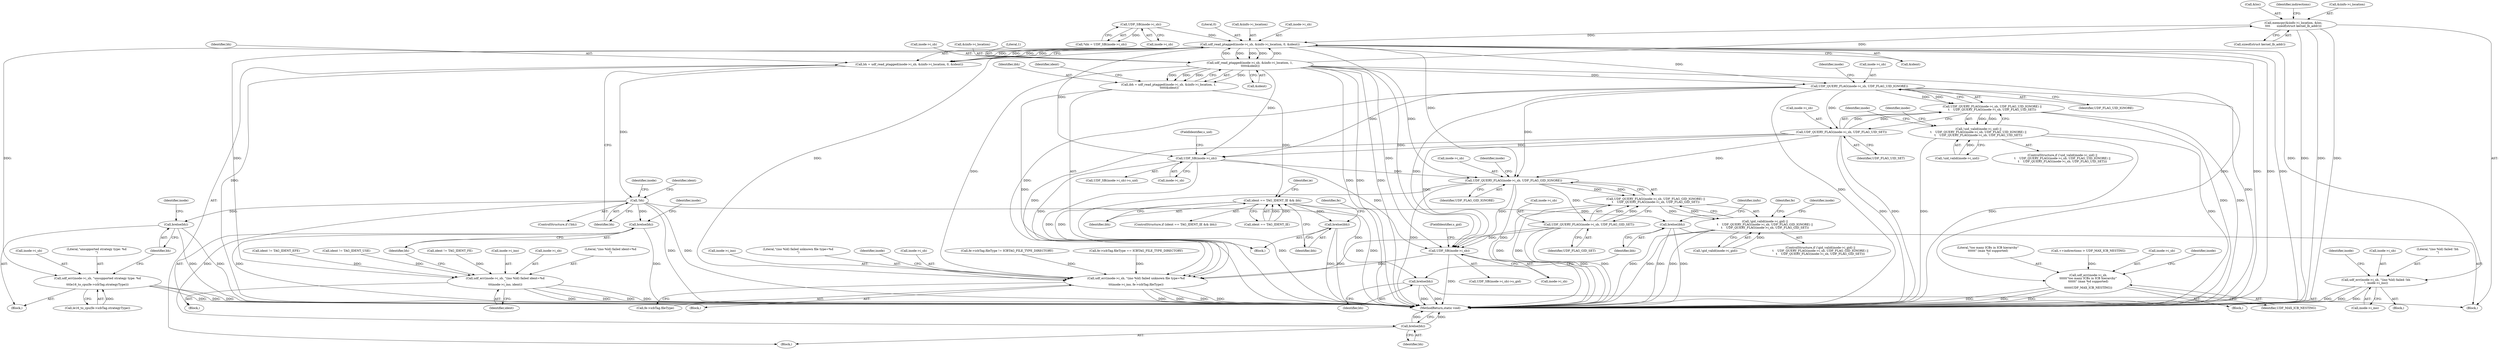 digraph "0_linux_c03aa9f6e1f938618e6db2e23afef0574efeeb65@API" {
"1000259" [label="(Call,memcpy(&iinfo->i_location, &loc,\n\t\t\t\t       sizeof(struct kernel_lb_addr)))"];
"1000213" [label="(Call,udf_read_ptagged(inode->i_sb, &iinfo->i_location, 1,\n \t\t\t\t\t&ident))"];
"1000133" [label="(Call,udf_read_ptagged(inode->i_sb, &iinfo->i_location, 0, &ident))"];
"1000121" [label="(Call,UDF_SB(inode->i_sb))"];
"1000259" [label="(Call,memcpy(&iinfo->i_location, &loc,\n\t\t\t\t       sizeof(struct kernel_lb_addr)))"];
"1000131" [label="(Call,bh = udf_read_ptagged(inode->i_sb, &iinfo->i_location, 0, &ident))"];
"1000145" [label="(Call,!bh)"];
"1000181" [label="(Call,brelse(bh))"];
"1000255" [label="(Call,brelse(bh))"];
"1000308" [label="(Call,brelse(bh))"];
"1001143" [label="(Call,brelse(bh))"];
"1000148" [label="(Call,udf_err(inode->i_sb, \"(ino %ld) failed !bh\n\", inode->i_ino))"];
"1000172" [label="(Call,udf_err(inode->i_sb, \"(ino %ld) failed ident=%d\n\",\n\t\t\tinode->i_ino, ident))"];
"1000211" [label="(Call,ibh = udf_read_ptagged(inode->i_sb, &iinfo->i_location, 1,\n \t\t\t\t\t&ident))"];
"1000225" [label="(Call,ident == TAG_IDENT_IE && ibh)"];
"1000257" [label="(Call,brelse(ibh))"];
"1000284" [label="(Call,brelse(ibh))"];
"1000274" [label="(Call,udf_err(inode->i_sb,\n\t\t\t\t\t\t\"too many ICBs in ICB hierarchy\"\n\t\t\t\t\t\t\" (max %d supported)\n\",\n\t\t\t\t\t\tUDF_MAX_ICB_NESTING))"];
"1000574" [label="(Call,UDF_QUERY_FLAG(inode->i_sb, UDF_FLAG_UID_IGNORE))"];
"1000573" [label="(Call,UDF_QUERY_FLAG(inode->i_sb, UDF_FLAG_UID_IGNORE) ||\n\t    UDF_QUERY_FLAG(inode->i_sb, UDF_FLAG_UID_SET))"];
"1000567" [label="(Call,!uid_valid(inode->i_uid) ||\n\t    UDF_QUERY_FLAG(inode->i_sb, UDF_FLAG_UID_IGNORE) ||\n\t    UDF_QUERY_FLAG(inode->i_sb, UDF_FLAG_UID_SET))"];
"1000579" [label="(Call,UDF_QUERY_FLAG(inode->i_sb, UDF_FLAG_UID_SET))"];
"1000589" [label="(Call,UDF_SB(inode->i_sb))"];
"1000608" [label="(Call,UDF_QUERY_FLAG(inode->i_sb, UDF_FLAG_GID_IGNORE))"];
"1000607" [label="(Call,UDF_QUERY_FLAG(inode->i_sb, UDF_FLAG_GID_IGNORE) ||\n\t    UDF_QUERY_FLAG(inode->i_sb, UDF_FLAG_GID_SET))"];
"1000601" [label="(Call,!gid_valid(inode->i_gid) ||\n\t    UDF_QUERY_FLAG(inode->i_sb, UDF_FLAG_GID_IGNORE) ||\n\t    UDF_QUERY_FLAG(inode->i_sb, UDF_FLAG_GID_SET))"];
"1000613" [label="(Call,UDF_QUERY_FLAG(inode->i_sb, UDF_FLAG_GID_SET))"];
"1000623" [label="(Call,UDF_SB(inode->i_sb))"];
"1001087" [label="(Call,udf_err(inode->i_sb, \"(ino %ld) failed unknown file type=%d\n\",\n\t\t\tinode->i_ino, fe->icbTag.fileType))"];
"1000297" [label="(Call,udf_err(inode->i_sb, \"unsupported strategy type: %d\n\",\n\t\t\tle16_to_cpu(fe->icbTag.strategyType)))"];
"1000586" [label="(Identifier,inode)"];
"1000264" [label="(Call,&loc)"];
"1000211" [label="(Call,ibh = udf_read_ptagged(inode->i_sb, &iinfo->i_location, 1,\n \t\t\t\t\t&ident))"];
"1000119" [label="(Call,*sbi = UDF_SB(inode->i_sb))"];
"1000581" [label="(Identifier,inode)"];
"1000609" [label="(Call,inode->i_sb)"];
"1001088" [label="(Call,inode->i_sb)"];
"1000298" [label="(Call,inode->i_sb)"];
"1000608" [label="(Call,UDF_QUERY_FLAG(inode->i_sb, UDF_FLAG_GID_IGNORE))"];
"1000105" [label="(Block,)"];
"1000615" [label="(Identifier,inode)"];
"1000630" [label="(Call,fe->icbTag.fileType != ICBTAG_FILE_TYPE_DIRECTORY)"];
"1000132" [label="(Identifier,bh)"];
"1000224" [label="(ControlStructure,if (ident == TAG_IDENT_IE && ibh))"];
"1000578" [label="(Identifier,UDF_FLAG_UID_IGNORE)"];
"1000134" [label="(Call,inode->i_sb)"];
"1000309" [label="(Identifier,bh)"];
"1000296" [label="(Block,)"];
"1000588" [label="(Call,UDF_SB(inode->i_sb)->s_uid)"];
"1000627" [label="(FieldIdentifier,s_gid)"];
"1000302" [label="(Call,le16_to_cpu(fe->icbTag.strategyType))"];
"1000284" [label="(Call,brelse(ibh))"];
"1000607" [label="(Call,UDF_QUERY_FLAG(inode->i_sb, UDF_FLAG_GID_IGNORE) ||\n\t    UDF_QUERY_FLAG(inode->i_sb, UDF_FLAG_GID_SET))"];
"1000209" [label="(Block,)"];
"1000575" [label="(Call,inode->i_sb)"];
"1000612" [label="(Identifier,UDF_FLAG_GID_IGNORE)"];
"1000177" [label="(Call,inode->i_ino)"];
"1000225" [label="(Call,ident == TAG_IDENT_IE && ibh)"];
"1000285" [label="(Identifier,ibh)"];
"1000652" [label="(Call,fe->icbTag.fileType == ICBTAG_FILE_TYPE_DIRECTORY)"];
"1000257" [label="(Call,brelse(ibh))"];
"1001087" [label="(Call,udf_err(inode->i_sb, \"(ino %ld) failed unknown file type=%d\n\",\n\t\t\tinode->i_ino, fe->icbTag.fileType))"];
"1000590" [label="(Call,inode->i_sb)"];
"1000148" [label="(Call,udf_err(inode->i_sb, \"(ino %ld) failed !bh\n\", inode->i_ino))"];
"1000614" [label="(Call,inode->i_sb)"];
"1000567" [label="(Call,!uid_valid(inode->i_uid) ||\n\t    UDF_QUERY_FLAG(inode->i_sb, UDF_FLAG_UID_IGNORE) ||\n\t    UDF_QUERY_FLAG(inode->i_sb, UDF_FLAG_UID_SET))"];
"1000601" [label="(Call,!gid_valid(inode->i_gid) ||\n\t    UDF_QUERY_FLAG(inode->i_sb, UDF_FLAG_GID_IGNORE) ||\n\t    UDF_QUERY_FLAG(inode->i_sb, UDF_FLAG_GID_SET))"];
"1000623" [label="(Call,UDF_SB(inode->i_sb))"];
"1000633" [label="(Identifier,fe)"];
"1000142" [label="(Call,&ident)"];
"1000269" [label="(Call,++indirections > UDF_MAX_ICB_NESTING)"];
"1000297" [label="(Call,udf_err(inode->i_sb, \"unsupported strategy type: %d\n\",\n\t\t\tle16_to_cpu(fe->icbTag.strategyType)))"];
"1000149" [label="(Call,inode->i_sb)"];
"1001092" [label="(Call,inode->i_ino)"];
"1000311" [label="(Identifier,inode)"];
"1000317" [label="(Identifier,fe)"];
"1000212" [label="(Identifier,ibh)"];
"1000172" [label="(Call,udf_err(inode->i_sb, \"(ino %ld) failed ident=%d\n\",\n\t\t\tinode->i_ino, ident))"];
"1000589" [label="(Call,UDF_SB(inode->i_sb))"];
"1000568" [label="(Call,!uid_valid(inode->i_uid))"];
"1000173" [label="(Call,inode->i_sb)"];
"1000226" [label="(Call,ident == TAG_IDENT_IE)"];
"1000176" [label="(Literal,\"(ino %ld) failed ident=%d\n\")"];
"1000301" [label="(Literal,\"unsupported strategy type: %d\n\")"];
"1000133" [label="(Call,udf_read_ptagged(inode->i_sb, &iinfo->i_location, 0, &ident))"];
"1000184" [label="(Identifier,inode)"];
"1000275" [label="(Call,inode->i_sb)"];
"1000259" [label="(Call,memcpy(&iinfo->i_location, &loc,\n\t\t\t\t       sizeof(struct kernel_lb_addr)))"];
"1000121" [label="(Call,UDF_SB(inode->i_sb))"];
"1001095" [label="(Call,fe->icbTag.fileType)"];
"1001091" [label="(Literal,\"(ino %ld) failed unknown file type=%d\n\")"];
"1000214" [label="(Call,inode->i_sb)"];
"1000217" [label="(Call,&iinfo->i_location)"];
"1000255" [label="(Call,brelse(bh))"];
"1000274" [label="(Call,udf_err(inode->i_sb,\n\t\t\t\t\t\t\"too many ICBs in ICB hierarchy\"\n\t\t\t\t\t\t\" (max %d supported)\n\",\n\t\t\t\t\t\tUDF_MAX_ICB_NESTING))"];
"1000271" [label="(Identifier,indirections)"];
"1001101" [label="(Identifier,inode)"];
"1001143" [label="(Call,brelse(bh))"];
"1000254" [label="(Block,)"];
"1000165" [label="(Call,ident != TAG_IDENT_EFE)"];
"1000580" [label="(Call,inode->i_sb)"];
"1000162" [label="(Identifier,ident)"];
"1000266" [label="(Call,sizeof(struct kernel_lb_addr))"];
"1000273" [label="(Block,)"];
"1000281" [label="(Identifier,inode)"];
"1000171" [label="(Block,)"];
"1000122" [label="(Call,inode->i_sb)"];
"1000144" [label="(ControlStructure,if (!bh))"];
"1000260" [label="(Call,&iinfo->i_location)"];
"1000147" [label="(Block,)"];
"1000141" [label="(Literal,0)"];
"1000595" [label="(Identifier,inode)"];
"1000617" [label="(Identifier,UDF_FLAG_GID_SET)"];
"1000150" [label="(Identifier,inode)"];
"1000308" [label="(Call,brelse(bh))"];
"1000168" [label="(Call,ident != TAG_IDENT_USE)"];
"1000222" [label="(Call,&ident)"];
"1000227" [label="(Identifier,ident)"];
"1000152" [label="(Literal,\"(ino %ld) failed !bh\n\")"];
"1000137" [label="(Call,&iinfo->i_location)"];
"1000153" [label="(Call,inode->i_ino)"];
"1000221" [label="(Literal,1)"];
"1000622" [label="(Call,UDF_SB(inode->i_sb)->s_gid)"];
"1000145" [label="(Call,!bh)"];
"1000624" [label="(Call,inode->i_sb)"];
"1000573" [label="(Call,UDF_QUERY_FLAG(inode->i_sb, UDF_FLAG_UID_IGNORE) ||\n\t    UDF_QUERY_FLAG(inode->i_sb, UDF_FLAG_UID_SET))"];
"1000213" [label="(Call,udf_read_ptagged(inode->i_sb, &iinfo->i_location, 1,\n \t\t\t\t\t&ident))"];
"1001145" [label="(MethodReturn,static void)"];
"1000161" [label="(Call,ident != TAG_IDENT_FE)"];
"1000613" [label="(Call,UDF_QUERY_FLAG(inode->i_sb, UDF_FLAG_GID_SET))"];
"1000258" [label="(Identifier,ibh)"];
"1000262" [label="(Identifier,iinfo)"];
"1000157" [label="(Identifier,inode)"];
"1000180" [label="(Identifier,ident)"];
"1000256" [label="(Identifier,bh)"];
"1001144" [label="(Identifier,bh)"];
"1000566" [label="(ControlStructure,if (!uid_valid(inode->i_uid) ||\n\t    UDF_QUERY_FLAG(inode->i_sb, UDF_FLAG_UID_IGNORE) ||\n\t    UDF_QUERY_FLAG(inode->i_sb, UDF_FLAG_UID_SET)))"];
"1000583" [label="(Identifier,UDF_FLAG_UID_SET)"];
"1000620" [label="(Identifier,inode)"];
"1000602" [label="(Call,!gid_valid(inode->i_gid))"];
"1000593" [label="(FieldIdentifier,s_uid)"];
"1000574" [label="(Call,UDF_QUERY_FLAG(inode->i_sb, UDF_FLAG_UID_IGNORE))"];
"1000181" [label="(Call,brelse(bh))"];
"1000579" [label="(Call,UDF_QUERY_FLAG(inode->i_sb, UDF_FLAG_UID_SET))"];
"1000278" [label="(Literal,\"too many ICBs in ICB hierarchy\"\n\t\t\t\t\t\t\" (max %d supported)\n\")"];
"1000131" [label="(Call,bh = udf_read_ptagged(inode->i_sb, &iinfo->i_location, 0, &ident))"];
"1000950" [label="(Block,)"];
"1000182" [label="(Identifier,bh)"];
"1000234" [label="(Identifier,ie)"];
"1000146" [label="(Identifier,bh)"];
"1000279" [label="(Identifier,UDF_MAX_ICB_NESTING)"];
"1000600" [label="(ControlStructure,if (!gid_valid(inode->i_gid) ||\n\t    UDF_QUERY_FLAG(inode->i_sb, UDF_FLAG_GID_IGNORE) ||\n\t    UDF_QUERY_FLAG(inode->i_sb, UDF_FLAG_GID_SET)))"];
"1000229" [label="(Identifier,ibh)"];
"1000259" -> "1000254"  [label="AST: "];
"1000259" -> "1000266"  [label="CFG: "];
"1000260" -> "1000259"  [label="AST: "];
"1000264" -> "1000259"  [label="AST: "];
"1000266" -> "1000259"  [label="AST: "];
"1000271" -> "1000259"  [label="CFG: "];
"1000259" -> "1001145"  [label="DDG: "];
"1000259" -> "1001145"  [label="DDG: "];
"1000259" -> "1001145"  [label="DDG: "];
"1000259" -> "1000133"  [label="DDG: "];
"1000213" -> "1000259"  [label="DDG: "];
"1000213" -> "1000211"  [label="AST: "];
"1000213" -> "1000222"  [label="CFG: "];
"1000214" -> "1000213"  [label="AST: "];
"1000217" -> "1000213"  [label="AST: "];
"1000221" -> "1000213"  [label="AST: "];
"1000222" -> "1000213"  [label="AST: "];
"1000211" -> "1000213"  [label="CFG: "];
"1000213" -> "1001145"  [label="DDG: "];
"1000213" -> "1001145"  [label="DDG: "];
"1000213" -> "1001145"  [label="DDG: "];
"1000213" -> "1000133"  [label="DDG: "];
"1000213" -> "1000133"  [label="DDG: "];
"1000213" -> "1000211"  [label="DDG: "];
"1000213" -> "1000211"  [label="DDG: "];
"1000213" -> "1000211"  [label="DDG: "];
"1000213" -> "1000211"  [label="DDG: "];
"1000133" -> "1000213"  [label="DDG: "];
"1000133" -> "1000213"  [label="DDG: "];
"1000133" -> "1000213"  [label="DDG: "];
"1000213" -> "1000274"  [label="DDG: "];
"1000213" -> "1000574"  [label="DDG: "];
"1000213" -> "1000589"  [label="DDG: "];
"1000213" -> "1000608"  [label="DDG: "];
"1000213" -> "1000623"  [label="DDG: "];
"1000213" -> "1001087"  [label="DDG: "];
"1000133" -> "1000131"  [label="AST: "];
"1000133" -> "1000142"  [label="CFG: "];
"1000134" -> "1000133"  [label="AST: "];
"1000137" -> "1000133"  [label="AST: "];
"1000141" -> "1000133"  [label="AST: "];
"1000142" -> "1000133"  [label="AST: "];
"1000131" -> "1000133"  [label="CFG: "];
"1000133" -> "1001145"  [label="DDG: "];
"1000133" -> "1001145"  [label="DDG: "];
"1000133" -> "1001145"  [label="DDG: "];
"1000133" -> "1000131"  [label="DDG: "];
"1000133" -> "1000131"  [label="DDG: "];
"1000133" -> "1000131"  [label="DDG: "];
"1000133" -> "1000131"  [label="DDG: "];
"1000121" -> "1000133"  [label="DDG: "];
"1000133" -> "1000148"  [label="DDG: "];
"1000133" -> "1000172"  [label="DDG: "];
"1000133" -> "1000297"  [label="DDG: "];
"1000133" -> "1000574"  [label="DDG: "];
"1000133" -> "1000589"  [label="DDG: "];
"1000133" -> "1000608"  [label="DDG: "];
"1000133" -> "1000623"  [label="DDG: "];
"1000133" -> "1001087"  [label="DDG: "];
"1000121" -> "1000119"  [label="AST: "];
"1000121" -> "1000122"  [label="CFG: "];
"1000122" -> "1000121"  [label="AST: "];
"1000119" -> "1000121"  [label="CFG: "];
"1000121" -> "1000119"  [label="DDG: "];
"1000131" -> "1000105"  [label="AST: "];
"1000132" -> "1000131"  [label="AST: "];
"1000146" -> "1000131"  [label="CFG: "];
"1000131" -> "1001145"  [label="DDG: "];
"1000131" -> "1000145"  [label="DDG: "];
"1000145" -> "1000144"  [label="AST: "];
"1000145" -> "1000146"  [label="CFG: "];
"1000146" -> "1000145"  [label="AST: "];
"1000150" -> "1000145"  [label="CFG: "];
"1000162" -> "1000145"  [label="CFG: "];
"1000145" -> "1001145"  [label="DDG: "];
"1000145" -> "1001145"  [label="DDG: "];
"1000145" -> "1000181"  [label="DDG: "];
"1000145" -> "1000255"  [label="DDG: "];
"1000145" -> "1000308"  [label="DDG: "];
"1000145" -> "1001143"  [label="DDG: "];
"1000181" -> "1000171"  [label="AST: "];
"1000181" -> "1000182"  [label="CFG: "];
"1000182" -> "1000181"  [label="AST: "];
"1000184" -> "1000181"  [label="CFG: "];
"1000181" -> "1001145"  [label="DDG: "];
"1000181" -> "1001145"  [label="DDG: "];
"1000255" -> "1000254"  [label="AST: "];
"1000255" -> "1000256"  [label="CFG: "];
"1000256" -> "1000255"  [label="AST: "];
"1000258" -> "1000255"  [label="CFG: "];
"1000255" -> "1001145"  [label="DDG: "];
"1000255" -> "1001145"  [label="DDG: "];
"1000308" -> "1000296"  [label="AST: "];
"1000308" -> "1000309"  [label="CFG: "];
"1000309" -> "1000308"  [label="AST: "];
"1000311" -> "1000308"  [label="CFG: "];
"1000308" -> "1001145"  [label="DDG: "];
"1000308" -> "1001145"  [label="DDG: "];
"1001143" -> "1000105"  [label="AST: "];
"1001143" -> "1001144"  [label="CFG: "];
"1001144" -> "1001143"  [label="AST: "];
"1001145" -> "1001143"  [label="CFG: "];
"1001143" -> "1001145"  [label="DDG: "];
"1001143" -> "1001145"  [label="DDG: "];
"1000148" -> "1000147"  [label="AST: "];
"1000148" -> "1000153"  [label="CFG: "];
"1000149" -> "1000148"  [label="AST: "];
"1000152" -> "1000148"  [label="AST: "];
"1000153" -> "1000148"  [label="AST: "];
"1000157" -> "1000148"  [label="CFG: "];
"1000148" -> "1001145"  [label="DDG: "];
"1000148" -> "1001145"  [label="DDG: "];
"1000148" -> "1001145"  [label="DDG: "];
"1000172" -> "1000171"  [label="AST: "];
"1000172" -> "1000180"  [label="CFG: "];
"1000173" -> "1000172"  [label="AST: "];
"1000176" -> "1000172"  [label="AST: "];
"1000177" -> "1000172"  [label="AST: "];
"1000180" -> "1000172"  [label="AST: "];
"1000182" -> "1000172"  [label="CFG: "];
"1000172" -> "1001145"  [label="DDG: "];
"1000172" -> "1001145"  [label="DDG: "];
"1000172" -> "1001145"  [label="DDG: "];
"1000172" -> "1001145"  [label="DDG: "];
"1000168" -> "1000172"  [label="DDG: "];
"1000165" -> "1000172"  [label="DDG: "];
"1000161" -> "1000172"  [label="DDG: "];
"1000211" -> "1000209"  [label="AST: "];
"1000212" -> "1000211"  [label="AST: "];
"1000227" -> "1000211"  [label="CFG: "];
"1000211" -> "1001145"  [label="DDG: "];
"1000211" -> "1000225"  [label="DDG: "];
"1000225" -> "1000224"  [label="AST: "];
"1000225" -> "1000226"  [label="CFG: "];
"1000225" -> "1000229"  [label="CFG: "];
"1000226" -> "1000225"  [label="AST: "];
"1000229" -> "1000225"  [label="AST: "];
"1000234" -> "1000225"  [label="CFG: "];
"1000285" -> "1000225"  [label="CFG: "];
"1000225" -> "1001145"  [label="DDG: "];
"1000225" -> "1001145"  [label="DDG: "];
"1000226" -> "1000225"  [label="DDG: "];
"1000226" -> "1000225"  [label="DDG: "];
"1000225" -> "1000257"  [label="DDG: "];
"1000225" -> "1000284"  [label="DDG: "];
"1000257" -> "1000254"  [label="AST: "];
"1000257" -> "1000258"  [label="CFG: "];
"1000258" -> "1000257"  [label="AST: "];
"1000262" -> "1000257"  [label="CFG: "];
"1000257" -> "1001145"  [label="DDG: "];
"1000257" -> "1001145"  [label="DDG: "];
"1000284" -> "1000209"  [label="AST: "];
"1000284" -> "1000285"  [label="CFG: "];
"1000285" -> "1000284"  [label="AST: "];
"1000317" -> "1000284"  [label="CFG: "];
"1000284" -> "1001145"  [label="DDG: "];
"1000284" -> "1001145"  [label="DDG: "];
"1000274" -> "1000273"  [label="AST: "];
"1000274" -> "1000279"  [label="CFG: "];
"1000275" -> "1000274"  [label="AST: "];
"1000278" -> "1000274"  [label="AST: "];
"1000279" -> "1000274"  [label="AST: "];
"1000281" -> "1000274"  [label="CFG: "];
"1000274" -> "1001145"  [label="DDG: "];
"1000274" -> "1001145"  [label="DDG: "];
"1000274" -> "1001145"  [label="DDG: "];
"1000269" -> "1000274"  [label="DDG: "];
"1000574" -> "1000573"  [label="AST: "];
"1000574" -> "1000578"  [label="CFG: "];
"1000575" -> "1000574"  [label="AST: "];
"1000578" -> "1000574"  [label="AST: "];
"1000581" -> "1000574"  [label="CFG: "];
"1000573" -> "1000574"  [label="CFG: "];
"1000574" -> "1001145"  [label="DDG: "];
"1000574" -> "1001145"  [label="DDG: "];
"1000574" -> "1000573"  [label="DDG: "];
"1000574" -> "1000573"  [label="DDG: "];
"1000574" -> "1000579"  [label="DDG: "];
"1000574" -> "1000589"  [label="DDG: "];
"1000574" -> "1000608"  [label="DDG: "];
"1000574" -> "1000623"  [label="DDG: "];
"1000574" -> "1001087"  [label="DDG: "];
"1000573" -> "1000567"  [label="AST: "];
"1000573" -> "1000579"  [label="CFG: "];
"1000579" -> "1000573"  [label="AST: "];
"1000567" -> "1000573"  [label="CFG: "];
"1000573" -> "1001145"  [label="DDG: "];
"1000573" -> "1001145"  [label="DDG: "];
"1000573" -> "1000567"  [label="DDG: "];
"1000573" -> "1000567"  [label="DDG: "];
"1000579" -> "1000573"  [label="DDG: "];
"1000579" -> "1000573"  [label="DDG: "];
"1000567" -> "1000566"  [label="AST: "];
"1000567" -> "1000568"  [label="CFG: "];
"1000568" -> "1000567"  [label="AST: "];
"1000586" -> "1000567"  [label="CFG: "];
"1000595" -> "1000567"  [label="CFG: "];
"1000567" -> "1001145"  [label="DDG: "];
"1000567" -> "1001145"  [label="DDG: "];
"1000567" -> "1001145"  [label="DDG: "];
"1000568" -> "1000567"  [label="DDG: "];
"1000579" -> "1000583"  [label="CFG: "];
"1000580" -> "1000579"  [label="AST: "];
"1000583" -> "1000579"  [label="AST: "];
"1000579" -> "1001145"  [label="DDG: "];
"1000579" -> "1001145"  [label="DDG: "];
"1000579" -> "1000589"  [label="DDG: "];
"1000579" -> "1000608"  [label="DDG: "];
"1000579" -> "1000623"  [label="DDG: "];
"1000579" -> "1001087"  [label="DDG: "];
"1000589" -> "1000588"  [label="AST: "];
"1000589" -> "1000590"  [label="CFG: "];
"1000590" -> "1000589"  [label="AST: "];
"1000593" -> "1000589"  [label="CFG: "];
"1000589" -> "1001145"  [label="DDG: "];
"1000589" -> "1000608"  [label="DDG: "];
"1000589" -> "1000623"  [label="DDG: "];
"1000589" -> "1001087"  [label="DDG: "];
"1000608" -> "1000607"  [label="AST: "];
"1000608" -> "1000612"  [label="CFG: "];
"1000609" -> "1000608"  [label="AST: "];
"1000612" -> "1000608"  [label="AST: "];
"1000615" -> "1000608"  [label="CFG: "];
"1000607" -> "1000608"  [label="CFG: "];
"1000608" -> "1001145"  [label="DDG: "];
"1000608" -> "1001145"  [label="DDG: "];
"1000608" -> "1000607"  [label="DDG: "];
"1000608" -> "1000607"  [label="DDG: "];
"1000608" -> "1000613"  [label="DDG: "];
"1000608" -> "1000623"  [label="DDG: "];
"1000608" -> "1001087"  [label="DDG: "];
"1000607" -> "1000601"  [label="AST: "];
"1000607" -> "1000613"  [label="CFG: "];
"1000613" -> "1000607"  [label="AST: "];
"1000601" -> "1000607"  [label="CFG: "];
"1000607" -> "1001145"  [label="DDG: "];
"1000607" -> "1001145"  [label="DDG: "];
"1000607" -> "1000601"  [label="DDG: "];
"1000607" -> "1000601"  [label="DDG: "];
"1000613" -> "1000607"  [label="DDG: "];
"1000613" -> "1000607"  [label="DDG: "];
"1000601" -> "1000600"  [label="AST: "];
"1000601" -> "1000602"  [label="CFG: "];
"1000602" -> "1000601"  [label="AST: "];
"1000620" -> "1000601"  [label="CFG: "];
"1000633" -> "1000601"  [label="CFG: "];
"1000601" -> "1001145"  [label="DDG: "];
"1000601" -> "1001145"  [label="DDG: "];
"1000601" -> "1001145"  [label="DDG: "];
"1000602" -> "1000601"  [label="DDG: "];
"1000613" -> "1000617"  [label="CFG: "];
"1000614" -> "1000613"  [label="AST: "];
"1000617" -> "1000613"  [label="AST: "];
"1000613" -> "1001145"  [label="DDG: "];
"1000613" -> "1001145"  [label="DDG: "];
"1000613" -> "1000623"  [label="DDG: "];
"1000613" -> "1001087"  [label="DDG: "];
"1000623" -> "1000622"  [label="AST: "];
"1000623" -> "1000624"  [label="CFG: "];
"1000624" -> "1000623"  [label="AST: "];
"1000627" -> "1000623"  [label="CFG: "];
"1000623" -> "1001145"  [label="DDG: "];
"1000623" -> "1001087"  [label="DDG: "];
"1001087" -> "1000950"  [label="AST: "];
"1001087" -> "1001095"  [label="CFG: "];
"1001088" -> "1001087"  [label="AST: "];
"1001091" -> "1001087"  [label="AST: "];
"1001092" -> "1001087"  [label="AST: "];
"1001095" -> "1001087"  [label="AST: "];
"1001101" -> "1001087"  [label="CFG: "];
"1001087" -> "1001145"  [label="DDG: "];
"1001087" -> "1001145"  [label="DDG: "];
"1001087" -> "1001145"  [label="DDG: "];
"1001087" -> "1001145"  [label="DDG: "];
"1000630" -> "1001087"  [label="DDG: "];
"1000652" -> "1001087"  [label="DDG: "];
"1000297" -> "1000296"  [label="AST: "];
"1000297" -> "1000302"  [label="CFG: "];
"1000298" -> "1000297"  [label="AST: "];
"1000301" -> "1000297"  [label="AST: "];
"1000302" -> "1000297"  [label="AST: "];
"1000309" -> "1000297"  [label="CFG: "];
"1000297" -> "1001145"  [label="DDG: "];
"1000297" -> "1001145"  [label="DDG: "];
"1000297" -> "1001145"  [label="DDG: "];
"1000302" -> "1000297"  [label="DDG: "];
}
